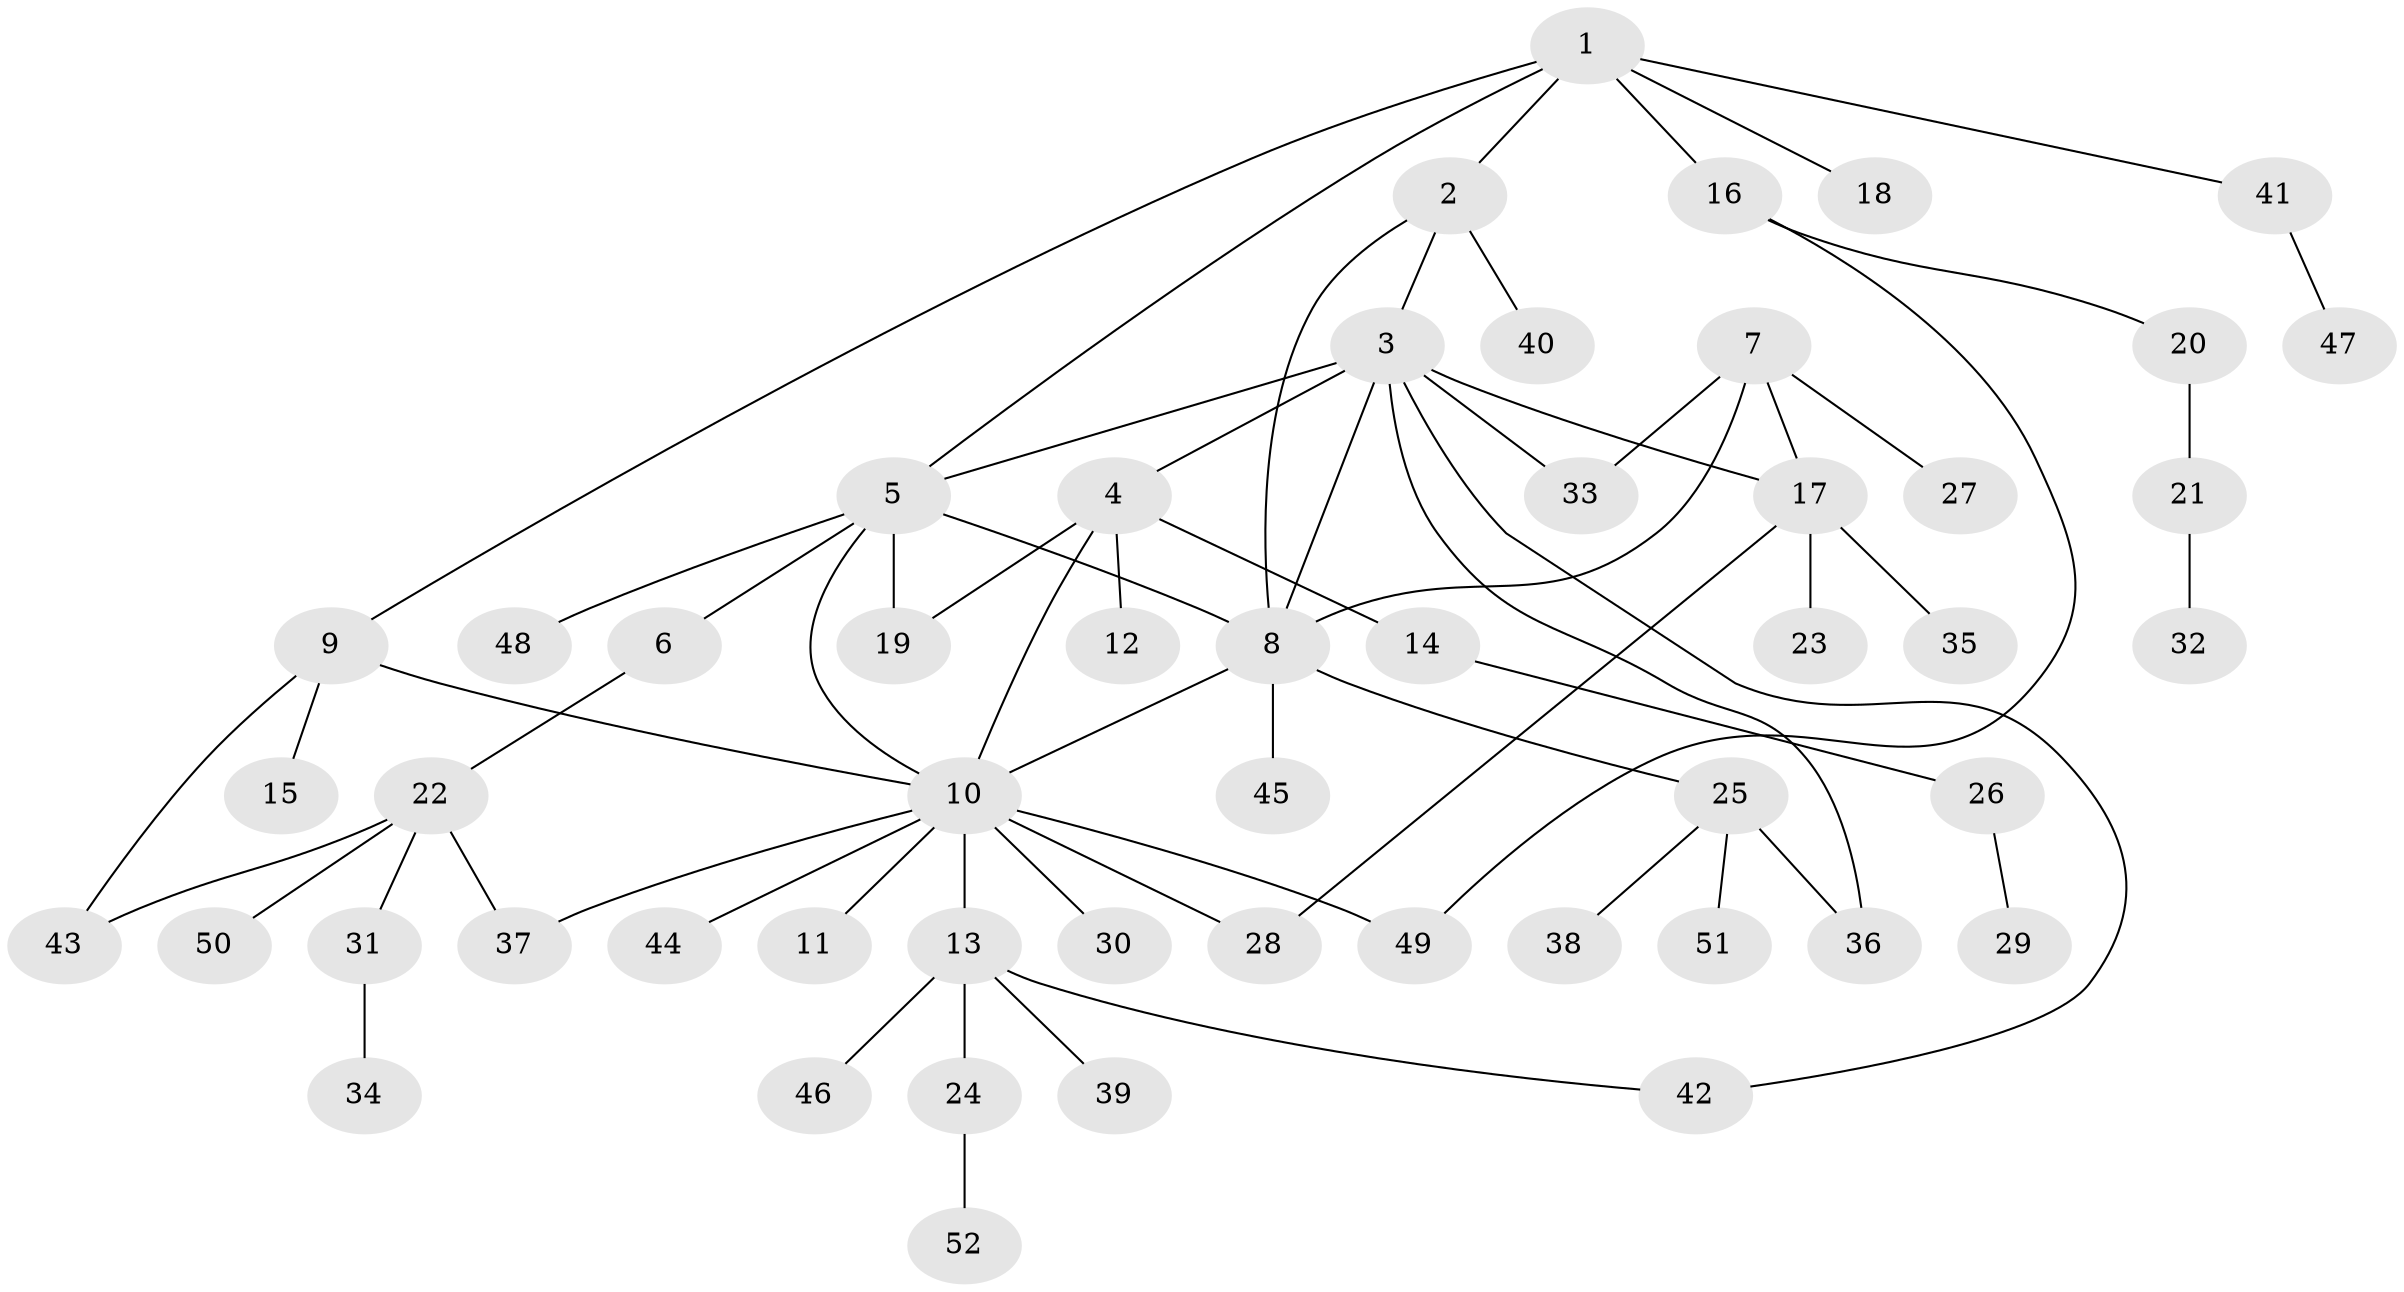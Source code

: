 // coarse degree distribution, {7: 0.05555555555555555, 9: 0.027777777777777776, 4: 0.05555555555555555, 2: 0.16666666666666666, 5: 0.1111111111111111, 13: 0.027777777777777776, 1: 0.5277777777777778, 3: 0.027777777777777776}
// Generated by graph-tools (version 1.1) at 2025/24/03/03/25 07:24:13]
// undirected, 52 vertices, 66 edges
graph export_dot {
graph [start="1"]
  node [color=gray90,style=filled];
  1;
  2;
  3;
  4;
  5;
  6;
  7;
  8;
  9;
  10;
  11;
  12;
  13;
  14;
  15;
  16;
  17;
  18;
  19;
  20;
  21;
  22;
  23;
  24;
  25;
  26;
  27;
  28;
  29;
  30;
  31;
  32;
  33;
  34;
  35;
  36;
  37;
  38;
  39;
  40;
  41;
  42;
  43;
  44;
  45;
  46;
  47;
  48;
  49;
  50;
  51;
  52;
  1 -- 2;
  1 -- 5;
  1 -- 9;
  1 -- 16;
  1 -- 18;
  1 -- 41;
  2 -- 3;
  2 -- 8;
  2 -- 40;
  3 -- 4;
  3 -- 5;
  3 -- 8;
  3 -- 17;
  3 -- 33;
  3 -- 36;
  3 -- 42;
  4 -- 10;
  4 -- 12;
  4 -- 14;
  4 -- 19;
  5 -- 6;
  5 -- 8;
  5 -- 10;
  5 -- 19;
  5 -- 48;
  6 -- 22;
  7 -- 8;
  7 -- 17;
  7 -- 27;
  7 -- 33;
  8 -- 10;
  8 -- 25;
  8 -- 45;
  9 -- 10;
  9 -- 15;
  9 -- 43;
  10 -- 11;
  10 -- 13;
  10 -- 28;
  10 -- 30;
  10 -- 37;
  10 -- 44;
  10 -- 49;
  13 -- 24;
  13 -- 39;
  13 -- 42;
  13 -- 46;
  14 -- 26;
  16 -- 20;
  16 -- 49;
  17 -- 23;
  17 -- 28;
  17 -- 35;
  20 -- 21;
  21 -- 32;
  22 -- 31;
  22 -- 37;
  22 -- 43;
  22 -- 50;
  24 -- 52;
  25 -- 36;
  25 -- 38;
  25 -- 51;
  26 -- 29;
  31 -- 34;
  41 -- 47;
}

